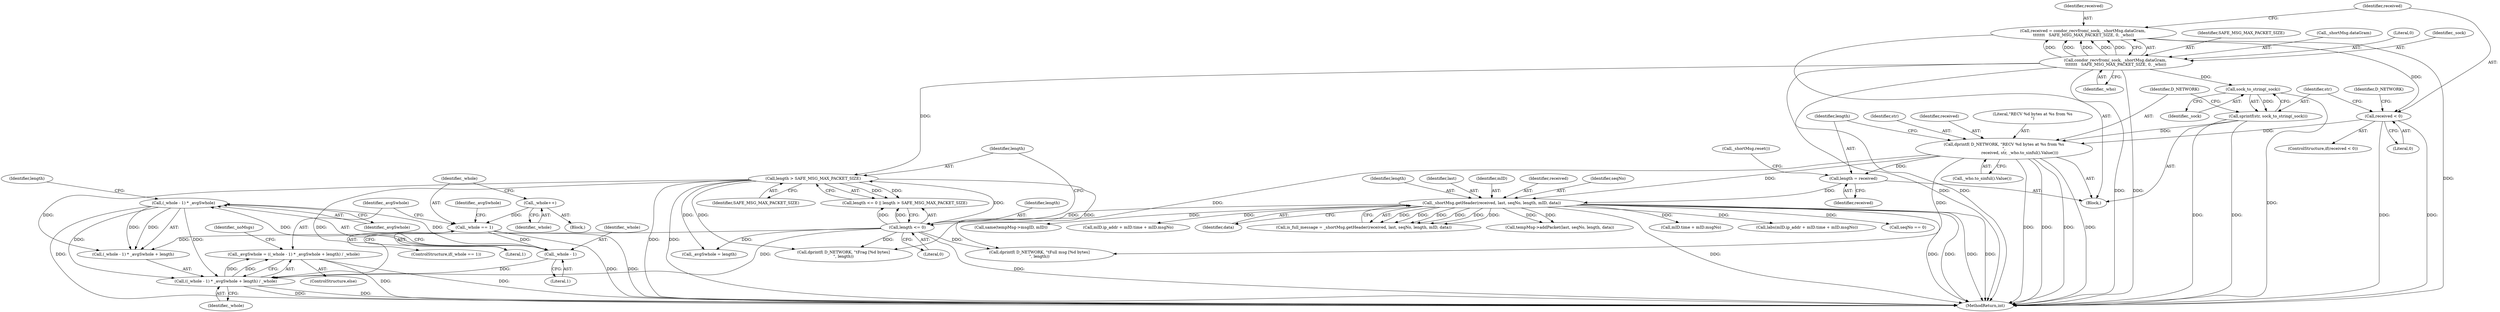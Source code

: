 digraph "0_htcondor_5e5571d1a431eb3c61977b6dd6ec90186ef79867_2@integer" {
"1000243" [label="(Call,_avgSwhole = ((_whole - 1) * _avgSwhole + length) / _whole)"];
"1000245" [label="(Call,((_whole - 1) * _avgSwhole + length) / _whole)"];
"1000247" [label="(Call,(_whole - 1) * _avgSwhole)"];
"1000248" [label="(Call,_whole - 1)"];
"1000236" [label="(Call,_whole == 1)"];
"1000233" [label="(Call,_whole++)"];
"1000213" [label="(Call,length > SAFE_MSG_MAX_PACKET_SIZE)"];
"1000210" [label="(Call,length <= 0)"];
"1000201" [label="(Call,_shortMsg.getHeader(received, last, seqNo, length, mID, data))"];
"1000188" [label="(Call,dprintf( D_NETWORK, \"RECV %d bytes at %s from %s\n\",\n                         received, str, _who.to_sinful().Value()))"];
"1000173" [label="(Call,received < 0)"];
"1000162" [label="(Call,received = condor_recvfrom(_sock, _shortMsg.dataGram, \n\t\t\t\t\t\t\t   SAFE_MSG_MAX_PACKET_SIZE, 0, _who))"];
"1000164" [label="(Call,condor_recvfrom(_sock, _shortMsg.dataGram, \n\t\t\t\t\t\t\t   SAFE_MSG_MAX_PACKET_SIZE, 0, _who))"];
"1000184" [label="(Call,sprintf(str, sock_to_string(_sock)))"];
"1000186" [label="(Call,sock_to_string(_sock))"];
"1000194" [label="(Call,length = received)"];
"1000205" [label="(Identifier,length)"];
"1000201" [label="(Call,_shortMsg.getHeader(received, last, seqNo, length, mID, data))"];
"1000189" [label="(Identifier,D_NETWORK)"];
"1000246" [label="(Call,(_whole - 1) * _avgSwhole + length)"];
"1000195" [label="(Identifier,length)"];
"1000190" [label="(Literal,\"RECV %d bytes at %s from %s\n\")"];
"1000280" [label="(Call,mID.time + mID.msgNo)"];
"1000234" [label="(Identifier,_whole)"];
"1000245" [label="(Call,((_whole - 1) * _avgSwhole + length) / _whole)"];
"1000185" [label="(Identifier,str)"];
"1000193" [label="(Call,_who.to_sinful().Value())"];
"1000175" [label="(Literal,0)"];
"1000275" [label="(Call,labs(mID.ip_addr + mID.time + mID.msgNo))"];
"1000256" [label="(Call,dprintf( D_NETWORK, \"\tFull msg [%d bytes]\n\", length))"];
"1000249" [label="(Identifier,_whole)"];
"1000253" [label="(Identifier,_whole)"];
"1000203" [label="(Identifier,last)"];
"1000109" [label="(Block,)"];
"1000163" [label="(Identifier,received)"];
"1000236" [label="(Call,_whole == 1)"];
"1000169" [label="(Identifier,SAFE_MSG_MAX_PACKET_SIZE)"];
"1000196" [label="(Identifier,received)"];
"1000211" [label="(Identifier,length)"];
"1000224" [label="(Block,)"];
"1000174" [label="(Identifier,received)"];
"1000397" [label="(Call,seqNo == 0)"];
"1000171" [label="(Identifier,_who)"];
"1000233" [label="(Call,_whole++)"];
"1000206" [label="(Identifier,mID)"];
"1000237" [label="(Identifier,_whole)"];
"1000166" [label="(Call,_shortMsg.dataGram)"];
"1000170" [label="(Literal,0)"];
"1000192" [label="(Identifier,str)"];
"1000202" [label="(Identifier,received)"];
"1000239" [label="(Call,_avgSwhole = length)"];
"1000408" [label="(Call,tempMsg->addPacket(last, seqNo, length, data))"];
"1000209" [label="(Call,length <= 0 || length > SAFE_MSG_MAX_PACKET_SIZE)"];
"1000252" [label="(Identifier,length)"];
"1000162" [label="(Call,received = condor_recvfrom(_sock, _shortMsg.dataGram, \n\t\t\t\t\t\t\t   SAFE_MSG_MAX_PACKET_SIZE, 0, _who))"];
"1000235" [label="(ControlStructure,if(_whole == 1))"];
"1000178" [label="(Identifier,D_NETWORK)"];
"1000187" [label="(Identifier,_sock)"];
"1000213" [label="(Call,length > SAFE_MSG_MAX_PACKET_SIZE)"];
"1000240" [label="(Identifier,_avgSwhole)"];
"1000262" [label="(Call,dprintf( D_NETWORK, \"\tFrag [%d bytes]\n\", length))"];
"1000299" [label="(Call,same(tempMsg->msgID, mID))"];
"1000244" [label="(Identifier,_avgSwhole)"];
"1000186" [label="(Call,sock_to_string(_sock))"];
"1000243" [label="(Call,_avgSwhole = ((_whole - 1) * _avgSwhole + length) / _whole)"];
"1000276" [label="(Call,mID.ip_addr + mID.time + mID.msgNo)"];
"1000242" [label="(ControlStructure,else)"];
"1000204" [label="(Identifier,seqNo)"];
"1000250" [label="(Literal,1)"];
"1000248" [label="(Call,_whole - 1)"];
"1000164" [label="(Call,condor_recvfrom(_sock, _shortMsg.dataGram, \n\t\t\t\t\t\t\t   SAFE_MSG_MAX_PACKET_SIZE, 0, _who))"];
"1000173" [label="(Call,received < 0)"];
"1000238" [label="(Literal,1)"];
"1000212" [label="(Literal,0)"];
"1000207" [label="(Identifier,data)"];
"1000215" [label="(Identifier,SAFE_MSG_MAX_PACKET_SIZE)"];
"1000165" [label="(Identifier,_sock)"];
"1000199" [label="(Call,is_full_message = _shortMsg.getHeader(received, last, seqNo, length, mID, data))"];
"1000255" [label="(Identifier,_noMsgs)"];
"1000194" [label="(Call,length = received)"];
"1000247" [label="(Call,(_whole - 1) * _avgSwhole)"];
"1000184" [label="(Call,sprintf(str, sock_to_string(_sock)))"];
"1000191" [label="(Identifier,received)"];
"1000490" [label="(MethodReturn,int)"];
"1000210" [label="(Call,length <= 0)"];
"1000214" [label="(Identifier,length)"];
"1000251" [label="(Identifier,_avgSwhole)"];
"1000188" [label="(Call,dprintf( D_NETWORK, \"RECV %d bytes at %s from %s\n\",\n                         received, str, _who.to_sinful().Value()))"];
"1000197" [label="(Call,_shortMsg.reset())"];
"1000172" [label="(ControlStructure,if(received < 0))"];
"1000243" -> "1000242"  [label="AST: "];
"1000243" -> "1000245"  [label="CFG: "];
"1000244" -> "1000243"  [label="AST: "];
"1000245" -> "1000243"  [label="AST: "];
"1000255" -> "1000243"  [label="CFG: "];
"1000243" -> "1000490"  [label="DDG: "];
"1000243" -> "1000490"  [label="DDG: "];
"1000245" -> "1000243"  [label="DDG: "];
"1000245" -> "1000243"  [label="DDG: "];
"1000245" -> "1000253"  [label="CFG: "];
"1000246" -> "1000245"  [label="AST: "];
"1000253" -> "1000245"  [label="AST: "];
"1000245" -> "1000490"  [label="DDG: "];
"1000245" -> "1000490"  [label="DDG: "];
"1000247" -> "1000245"  [label="DDG: "];
"1000247" -> "1000245"  [label="DDG: "];
"1000213" -> "1000245"  [label="DDG: "];
"1000210" -> "1000245"  [label="DDG: "];
"1000248" -> "1000245"  [label="DDG: "];
"1000247" -> "1000246"  [label="AST: "];
"1000247" -> "1000251"  [label="CFG: "];
"1000248" -> "1000247"  [label="AST: "];
"1000251" -> "1000247"  [label="AST: "];
"1000252" -> "1000247"  [label="CFG: "];
"1000247" -> "1000490"  [label="DDG: "];
"1000247" -> "1000246"  [label="DDG: "];
"1000247" -> "1000246"  [label="DDG: "];
"1000248" -> "1000247"  [label="DDG: "];
"1000248" -> "1000247"  [label="DDG: "];
"1000248" -> "1000250"  [label="CFG: "];
"1000249" -> "1000248"  [label="AST: "];
"1000250" -> "1000248"  [label="AST: "];
"1000251" -> "1000248"  [label="CFG: "];
"1000236" -> "1000248"  [label="DDG: "];
"1000236" -> "1000235"  [label="AST: "];
"1000236" -> "1000238"  [label="CFG: "];
"1000237" -> "1000236"  [label="AST: "];
"1000238" -> "1000236"  [label="AST: "];
"1000240" -> "1000236"  [label="CFG: "];
"1000244" -> "1000236"  [label="CFG: "];
"1000236" -> "1000490"  [label="DDG: "];
"1000236" -> "1000490"  [label="DDG: "];
"1000233" -> "1000236"  [label="DDG: "];
"1000233" -> "1000224"  [label="AST: "];
"1000233" -> "1000234"  [label="CFG: "];
"1000234" -> "1000233"  [label="AST: "];
"1000237" -> "1000233"  [label="CFG: "];
"1000213" -> "1000209"  [label="AST: "];
"1000213" -> "1000215"  [label="CFG: "];
"1000214" -> "1000213"  [label="AST: "];
"1000215" -> "1000213"  [label="AST: "];
"1000209" -> "1000213"  [label="CFG: "];
"1000213" -> "1000490"  [label="DDG: "];
"1000213" -> "1000490"  [label="DDG: "];
"1000213" -> "1000209"  [label="DDG: "];
"1000213" -> "1000209"  [label="DDG: "];
"1000210" -> "1000213"  [label="DDG: "];
"1000164" -> "1000213"  [label="DDG: "];
"1000213" -> "1000239"  [label="DDG: "];
"1000213" -> "1000246"  [label="DDG: "];
"1000213" -> "1000256"  [label="DDG: "];
"1000213" -> "1000262"  [label="DDG: "];
"1000210" -> "1000209"  [label="AST: "];
"1000210" -> "1000212"  [label="CFG: "];
"1000211" -> "1000210"  [label="AST: "];
"1000212" -> "1000210"  [label="AST: "];
"1000214" -> "1000210"  [label="CFG: "];
"1000209" -> "1000210"  [label="CFG: "];
"1000210" -> "1000490"  [label="DDG: "];
"1000210" -> "1000209"  [label="DDG: "];
"1000210" -> "1000209"  [label="DDG: "];
"1000201" -> "1000210"  [label="DDG: "];
"1000210" -> "1000239"  [label="DDG: "];
"1000210" -> "1000246"  [label="DDG: "];
"1000210" -> "1000256"  [label="DDG: "];
"1000210" -> "1000262"  [label="DDG: "];
"1000201" -> "1000199"  [label="AST: "];
"1000201" -> "1000207"  [label="CFG: "];
"1000202" -> "1000201"  [label="AST: "];
"1000203" -> "1000201"  [label="AST: "];
"1000204" -> "1000201"  [label="AST: "];
"1000205" -> "1000201"  [label="AST: "];
"1000206" -> "1000201"  [label="AST: "];
"1000207" -> "1000201"  [label="AST: "];
"1000199" -> "1000201"  [label="CFG: "];
"1000201" -> "1000490"  [label="DDG: "];
"1000201" -> "1000490"  [label="DDG: "];
"1000201" -> "1000490"  [label="DDG: "];
"1000201" -> "1000490"  [label="DDG: "];
"1000201" -> "1000490"  [label="DDG: "];
"1000201" -> "1000199"  [label="DDG: "];
"1000201" -> "1000199"  [label="DDG: "];
"1000201" -> "1000199"  [label="DDG: "];
"1000201" -> "1000199"  [label="DDG: "];
"1000201" -> "1000199"  [label="DDG: "];
"1000201" -> "1000199"  [label="DDG: "];
"1000188" -> "1000201"  [label="DDG: "];
"1000194" -> "1000201"  [label="DDG: "];
"1000201" -> "1000275"  [label="DDG: "];
"1000201" -> "1000276"  [label="DDG: "];
"1000201" -> "1000280"  [label="DDG: "];
"1000201" -> "1000299"  [label="DDG: "];
"1000201" -> "1000397"  [label="DDG: "];
"1000201" -> "1000408"  [label="DDG: "];
"1000201" -> "1000408"  [label="DDG: "];
"1000188" -> "1000109"  [label="AST: "];
"1000188" -> "1000193"  [label="CFG: "];
"1000189" -> "1000188"  [label="AST: "];
"1000190" -> "1000188"  [label="AST: "];
"1000191" -> "1000188"  [label="AST: "];
"1000192" -> "1000188"  [label="AST: "];
"1000193" -> "1000188"  [label="AST: "];
"1000195" -> "1000188"  [label="CFG: "];
"1000188" -> "1000490"  [label="DDG: "];
"1000188" -> "1000490"  [label="DDG: "];
"1000188" -> "1000490"  [label="DDG: "];
"1000188" -> "1000490"  [label="DDG: "];
"1000173" -> "1000188"  [label="DDG: "];
"1000184" -> "1000188"  [label="DDG: "];
"1000188" -> "1000194"  [label="DDG: "];
"1000188" -> "1000256"  [label="DDG: "];
"1000188" -> "1000262"  [label="DDG: "];
"1000173" -> "1000172"  [label="AST: "];
"1000173" -> "1000175"  [label="CFG: "];
"1000174" -> "1000173"  [label="AST: "];
"1000175" -> "1000173"  [label="AST: "];
"1000178" -> "1000173"  [label="CFG: "];
"1000185" -> "1000173"  [label="CFG: "];
"1000173" -> "1000490"  [label="DDG: "];
"1000173" -> "1000490"  [label="DDG: "];
"1000162" -> "1000173"  [label="DDG: "];
"1000162" -> "1000109"  [label="AST: "];
"1000162" -> "1000164"  [label="CFG: "];
"1000163" -> "1000162"  [label="AST: "];
"1000164" -> "1000162"  [label="AST: "];
"1000174" -> "1000162"  [label="CFG: "];
"1000162" -> "1000490"  [label="DDG: "];
"1000164" -> "1000162"  [label="DDG: "];
"1000164" -> "1000162"  [label="DDG: "];
"1000164" -> "1000162"  [label="DDG: "];
"1000164" -> "1000162"  [label="DDG: "];
"1000164" -> "1000162"  [label="DDG: "];
"1000164" -> "1000171"  [label="CFG: "];
"1000165" -> "1000164"  [label="AST: "];
"1000166" -> "1000164"  [label="AST: "];
"1000169" -> "1000164"  [label="AST: "];
"1000170" -> "1000164"  [label="AST: "];
"1000171" -> "1000164"  [label="AST: "];
"1000164" -> "1000490"  [label="DDG: "];
"1000164" -> "1000490"  [label="DDG: "];
"1000164" -> "1000490"  [label="DDG: "];
"1000164" -> "1000490"  [label="DDG: "];
"1000164" -> "1000186"  [label="DDG: "];
"1000184" -> "1000109"  [label="AST: "];
"1000184" -> "1000186"  [label="CFG: "];
"1000185" -> "1000184"  [label="AST: "];
"1000186" -> "1000184"  [label="AST: "];
"1000189" -> "1000184"  [label="CFG: "];
"1000184" -> "1000490"  [label="DDG: "];
"1000184" -> "1000490"  [label="DDG: "];
"1000186" -> "1000184"  [label="DDG: "];
"1000186" -> "1000187"  [label="CFG: "];
"1000187" -> "1000186"  [label="AST: "];
"1000186" -> "1000490"  [label="DDG: "];
"1000194" -> "1000109"  [label="AST: "];
"1000194" -> "1000196"  [label="CFG: "];
"1000195" -> "1000194"  [label="AST: "];
"1000196" -> "1000194"  [label="AST: "];
"1000197" -> "1000194"  [label="CFG: "];
}
